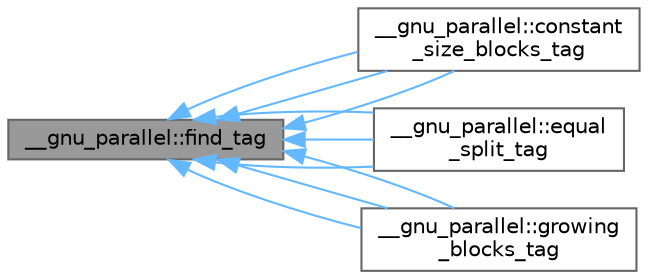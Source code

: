 digraph "__gnu_parallel::find_tag"
{
 // LATEX_PDF_SIZE
  bgcolor="transparent";
  edge [fontname=Helvetica,fontsize=10,labelfontname=Helvetica,labelfontsize=10];
  node [fontname=Helvetica,fontsize=10,shape=box,height=0.2,width=0.4];
  rankdir="LR";
  Node1 [id="Node000001",label="__gnu_parallel::find_tag",height=0.2,width=0.4,color="gray40", fillcolor="grey60", style="filled", fontcolor="black",tooltip="Base class for for std::find() variants."];
  Node1 -> Node2 [id="edge19_Node000001_Node000002",dir="back",color="steelblue1",style="solid",tooltip=" "];
  Node2 [id="Node000002",label="__gnu_parallel::constant\l_size_blocks_tag",height=0.2,width=0.4,color="gray40", fillcolor="white", style="filled",URL="$struct____gnu__parallel_1_1constant__size__blocks__tag.html",tooltip="Selects the constant block size variant for std::find()."];
  Node1 -> Node2 [id="edge20_Node000001_Node000002",dir="back",color="steelblue1",style="solid",tooltip=" "];
  Node1 -> Node2 [id="edge21_Node000001_Node000002",dir="back",color="steelblue1",style="solid",tooltip=" "];
  Node1 -> Node3 [id="edge22_Node000001_Node000003",dir="back",color="steelblue1",style="solid",tooltip=" "];
  Node3 [id="Node000003",label="__gnu_parallel::equal\l_split_tag",height=0.2,width=0.4,color="gray40", fillcolor="white", style="filled",URL="$struct____gnu__parallel_1_1equal__split__tag.html",tooltip="Selects the equal splitting variant for std::find()."];
  Node1 -> Node3 [id="edge23_Node000001_Node000003",dir="back",color="steelblue1",style="solid",tooltip=" "];
  Node1 -> Node3 [id="edge24_Node000001_Node000003",dir="back",color="steelblue1",style="solid",tooltip=" "];
  Node1 -> Node4 [id="edge25_Node000001_Node000004",dir="back",color="steelblue1",style="solid",tooltip=" "];
  Node4 [id="Node000004",label="__gnu_parallel::growing\l_blocks_tag",height=0.2,width=0.4,color="gray40", fillcolor="white", style="filled",URL="$struct____gnu__parallel_1_1growing__blocks__tag.html",tooltip="Selects the growing block size variant for std::find()."];
  Node1 -> Node4 [id="edge26_Node000001_Node000004",dir="back",color="steelblue1",style="solid",tooltip=" "];
  Node1 -> Node4 [id="edge27_Node000001_Node000004",dir="back",color="steelblue1",style="solid",tooltip=" "];
}
